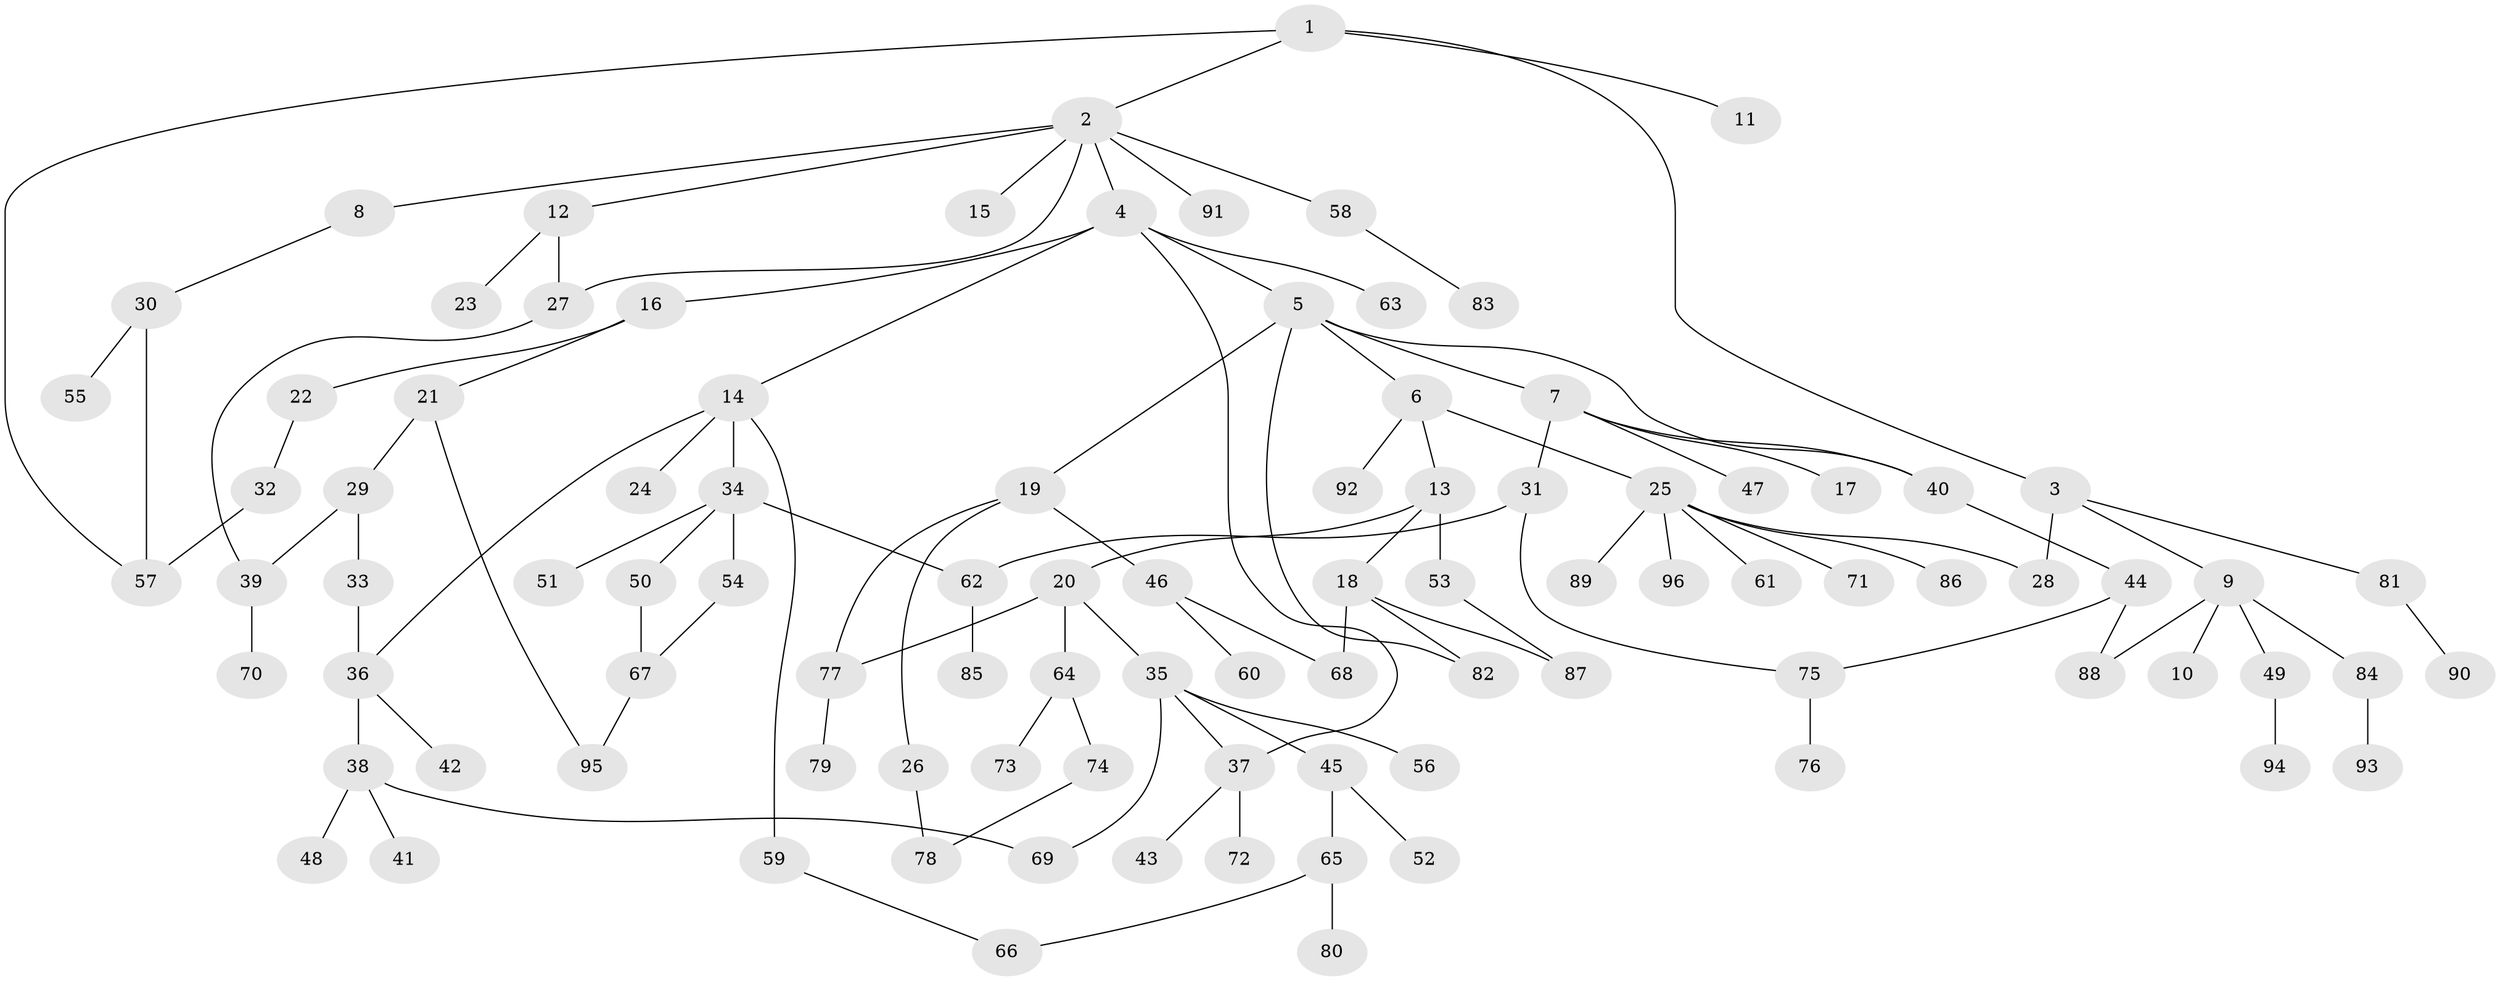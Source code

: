// Generated by graph-tools (version 1.1) at 2025/34/03/09/25 02:34:30]
// undirected, 96 vertices, 115 edges
graph export_dot {
graph [start="1"]
  node [color=gray90,style=filled];
  1;
  2;
  3;
  4;
  5;
  6;
  7;
  8;
  9;
  10;
  11;
  12;
  13;
  14;
  15;
  16;
  17;
  18;
  19;
  20;
  21;
  22;
  23;
  24;
  25;
  26;
  27;
  28;
  29;
  30;
  31;
  32;
  33;
  34;
  35;
  36;
  37;
  38;
  39;
  40;
  41;
  42;
  43;
  44;
  45;
  46;
  47;
  48;
  49;
  50;
  51;
  52;
  53;
  54;
  55;
  56;
  57;
  58;
  59;
  60;
  61;
  62;
  63;
  64;
  65;
  66;
  67;
  68;
  69;
  70;
  71;
  72;
  73;
  74;
  75;
  76;
  77;
  78;
  79;
  80;
  81;
  82;
  83;
  84;
  85;
  86;
  87;
  88;
  89;
  90;
  91;
  92;
  93;
  94;
  95;
  96;
  1 -- 2;
  1 -- 3;
  1 -- 11;
  1 -- 57;
  2 -- 4;
  2 -- 8;
  2 -- 12;
  2 -- 15;
  2 -- 58;
  2 -- 91;
  2 -- 27;
  3 -- 9;
  3 -- 81;
  3 -- 28;
  4 -- 5;
  4 -- 14;
  4 -- 16;
  4 -- 37;
  4 -- 63;
  5 -- 6;
  5 -- 7;
  5 -- 19;
  5 -- 40;
  5 -- 82;
  6 -- 13;
  6 -- 25;
  6 -- 92;
  7 -- 17;
  7 -- 31;
  7 -- 47;
  7 -- 40;
  8 -- 30;
  9 -- 10;
  9 -- 49;
  9 -- 84;
  9 -- 88;
  12 -- 23;
  12 -- 27;
  13 -- 18;
  13 -- 20;
  13 -- 53;
  14 -- 24;
  14 -- 34;
  14 -- 36;
  14 -- 59;
  16 -- 21;
  16 -- 22;
  18 -- 82;
  18 -- 87;
  18 -- 68;
  19 -- 26;
  19 -- 46;
  19 -- 77;
  20 -- 35;
  20 -- 64;
  20 -- 77;
  21 -- 29;
  21 -- 95;
  22 -- 32;
  25 -- 28;
  25 -- 61;
  25 -- 71;
  25 -- 86;
  25 -- 89;
  25 -- 96;
  26 -- 78;
  27 -- 39;
  29 -- 33;
  29 -- 39;
  30 -- 55;
  30 -- 57;
  31 -- 75;
  31 -- 62;
  32 -- 57;
  33 -- 36;
  34 -- 50;
  34 -- 51;
  34 -- 54;
  34 -- 62;
  35 -- 45;
  35 -- 56;
  35 -- 37;
  35 -- 69;
  36 -- 38;
  36 -- 42;
  37 -- 43;
  37 -- 72;
  38 -- 41;
  38 -- 48;
  38 -- 69;
  39 -- 70;
  40 -- 44;
  44 -- 75;
  44 -- 88;
  45 -- 52;
  45 -- 65;
  46 -- 60;
  46 -- 68;
  49 -- 94;
  50 -- 67;
  53 -- 87;
  54 -- 67;
  58 -- 83;
  59 -- 66;
  62 -- 85;
  64 -- 73;
  64 -- 74;
  65 -- 66;
  65 -- 80;
  67 -- 95;
  74 -- 78;
  75 -- 76;
  77 -- 79;
  81 -- 90;
  84 -- 93;
}
